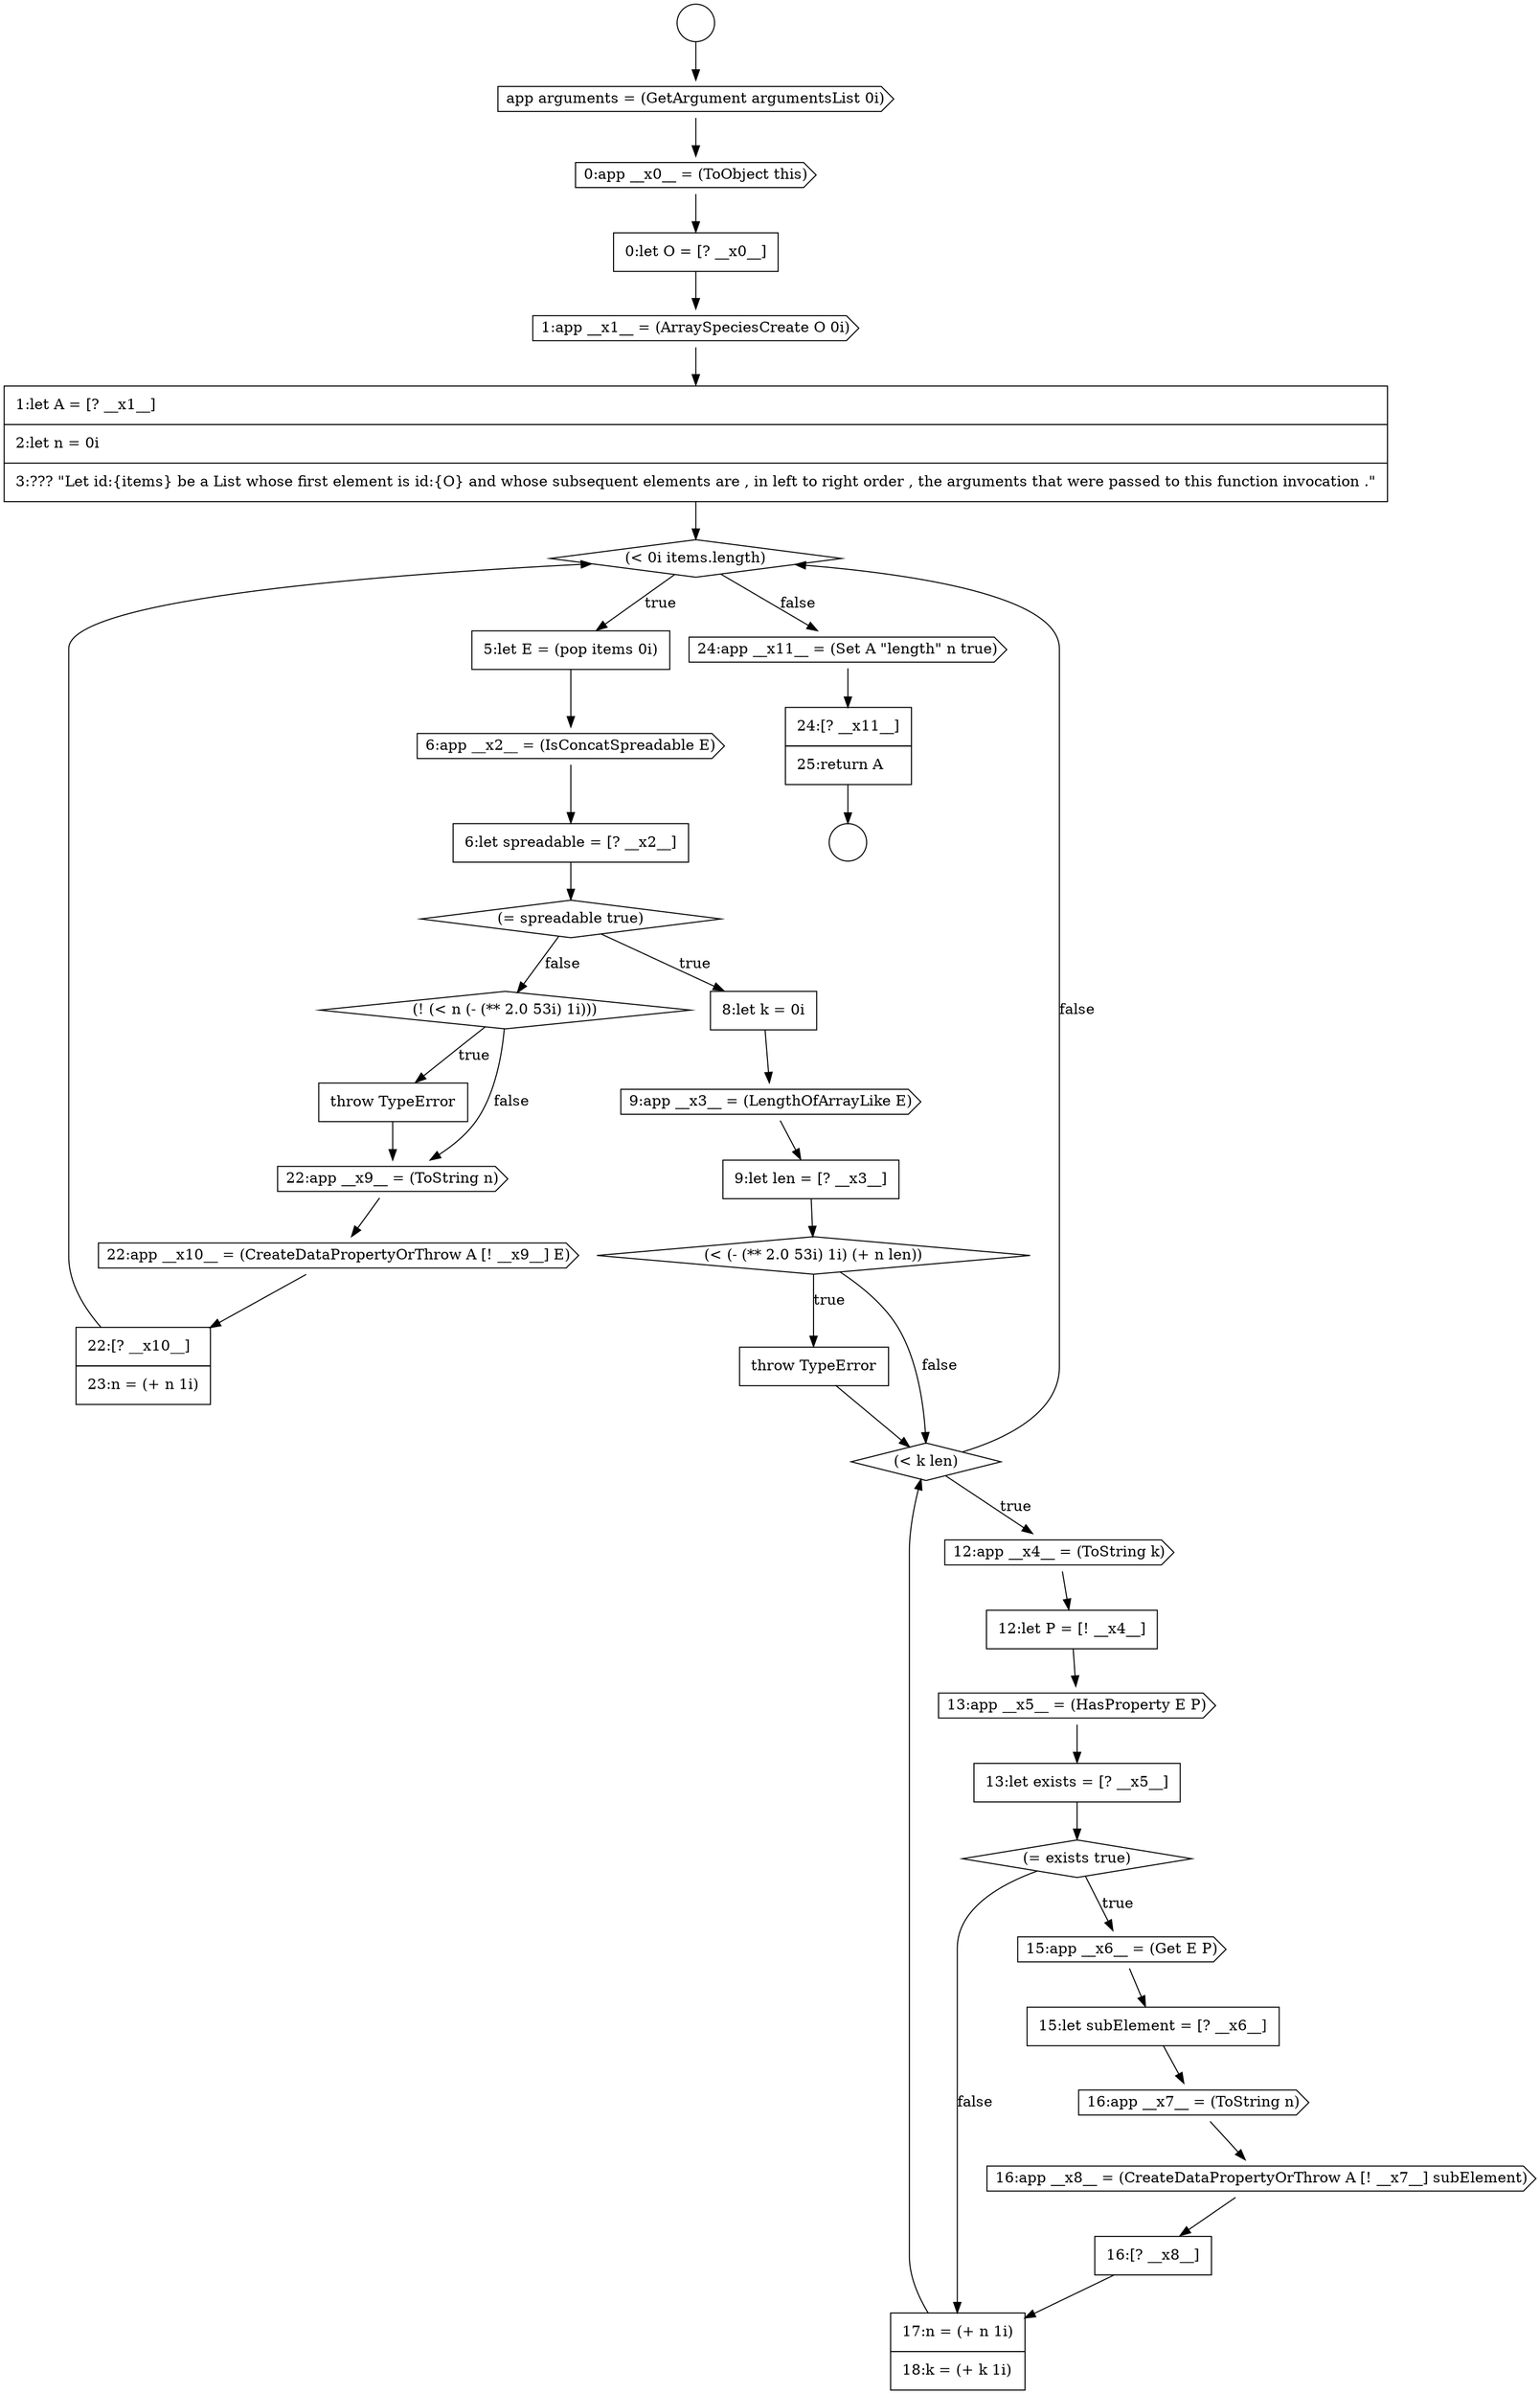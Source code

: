 digraph {
  node15380 [shape=none, margin=0, label=<<font color="black">
    <table border="0" cellborder="1" cellspacing="0" cellpadding="10">
      <tr><td align="left">1:let A = [? __x1__]</td></tr>
      <tr><td align="left">2:let n = 0i</td></tr>
      <tr><td align="left">3:??? &quot;Let id:{items} be a List whose first element is id:{O} and whose subsequent elements are , in left to right order , the arguments that were passed to this function invocation .&quot;</td></tr>
    </table>
  </font>> color="black" fillcolor="white" style=filled]
  node15408 [shape=cds, label=<<font color="black">24:app __x11__ = (Set A &quot;length&quot; n true)</font>> color="black" fillcolor="white" style=filled]
  node15384 [shape=none, margin=0, label=<<font color="black">
    <table border="0" cellborder="1" cellspacing="0" cellpadding="10">
      <tr><td align="left">6:let spreadable = [? __x2__]</td></tr>
    </table>
  </font>> color="black" fillcolor="white" style=filled]
  node15403 [shape=diamond, label=<<font color="black">(! (&lt; n (- (** 2.0 53i) 1i)))</font>> color="black" fillcolor="white" style=filled]
  node15407 [shape=none, margin=0, label=<<font color="black">
    <table border="0" cellborder="1" cellspacing="0" cellpadding="10">
      <tr><td align="left">22:[? __x10__]</td></tr>
      <tr><td align="left">23:n = (+ n 1i)</td></tr>
    </table>
  </font>> color="black" fillcolor="white" style=filled]
  node15383 [shape=cds, label=<<font color="black">6:app __x2__ = (IsConcatSpreadable E)</font>> color="black" fillcolor="white" style=filled]
  node15388 [shape=none, margin=0, label=<<font color="black">
    <table border="0" cellborder="1" cellspacing="0" cellpadding="10">
      <tr><td align="left">9:let len = [? __x3__]</td></tr>
    </table>
  </font>> color="black" fillcolor="white" style=filled]
  node15395 [shape=none, margin=0, label=<<font color="black">
    <table border="0" cellborder="1" cellspacing="0" cellpadding="10">
      <tr><td align="left">13:let exists = [? __x5__]</td></tr>
    </table>
  </font>> color="black" fillcolor="white" style=filled]
  node15405 [shape=cds, label=<<font color="black">22:app __x9__ = (ToString n)</font>> color="black" fillcolor="white" style=filled]
  node15375 [shape=circle label=" " color="black" fillcolor="white" style=filled]
  node15396 [shape=diamond, label=<<font color="black">(= exists true)</font>> color="black" fillcolor="white" style=filled]
  node15397 [shape=cds, label=<<font color="black">15:app __x6__ = (Get E P)</font>> color="black" fillcolor="white" style=filled]
  node15377 [shape=cds, label=<<font color="black">0:app __x0__ = (ToObject this)</font>> color="black" fillcolor="white" style=filled]
  node15404 [shape=none, margin=0, label=<<font color="black">
    <table border="0" cellborder="1" cellspacing="0" cellpadding="10">
      <tr><td align="left">throw TypeError</td></tr>
    </table>
  </font>> color="black" fillcolor="white" style=filled]
  node15393 [shape=none, margin=0, label=<<font color="black">
    <table border="0" cellborder="1" cellspacing="0" cellpadding="10">
      <tr><td align="left">12:let P = [! __x4__]</td></tr>
    </table>
  </font>> color="black" fillcolor="white" style=filled]
  node15376 [shape=cds, label=<<font color="black">app arguments = (GetArgument argumentsList 0i)</font>> color="black" fillcolor="white" style=filled]
  node15387 [shape=cds, label=<<font color="black">9:app __x3__ = (LengthOfArrayLike E)</font>> color="black" fillcolor="white" style=filled]
  node15394 [shape=cds, label=<<font color="black">13:app __x5__ = (HasProperty E P)</font>> color="black" fillcolor="white" style=filled]
  node15398 [shape=none, margin=0, label=<<font color="black">
    <table border="0" cellborder="1" cellspacing="0" cellpadding="10">
      <tr><td align="left">15:let subElement = [? __x6__]</td></tr>
    </table>
  </font>> color="black" fillcolor="white" style=filled]
  node15409 [shape=none, margin=0, label=<<font color="black">
    <table border="0" cellborder="1" cellspacing="0" cellpadding="10">
      <tr><td align="left">24:[? __x11__]</td></tr>
      <tr><td align="left">25:return A</td></tr>
    </table>
  </font>> color="black" fillcolor="white" style=filled]
  node15402 [shape=none, margin=0, label=<<font color="black">
    <table border="0" cellborder="1" cellspacing="0" cellpadding="10">
      <tr><td align="left">17:n = (+ n 1i)</td></tr>
      <tr><td align="left">18:k = (+ k 1i)</td></tr>
    </table>
  </font>> color="black" fillcolor="white" style=filled]
  node15379 [shape=cds, label=<<font color="black">1:app __x1__ = (ArraySpeciesCreate O 0i)</font>> color="black" fillcolor="white" style=filled]
  node15392 [shape=cds, label=<<font color="black">12:app __x4__ = (ToString k)</font>> color="black" fillcolor="white" style=filled]
  node15374 [shape=circle label=" " color="black" fillcolor="white" style=filled]
  node15399 [shape=cds, label=<<font color="black">16:app __x7__ = (ToString n)</font>> color="black" fillcolor="white" style=filled]
  node15391 [shape=diamond, label=<<font color="black">(&lt; k len)</font>> color="black" fillcolor="white" style=filled]
  node15382 [shape=none, margin=0, label=<<font color="black">
    <table border="0" cellborder="1" cellspacing="0" cellpadding="10">
      <tr><td align="left">5:let E = (pop items 0i)</td></tr>
    </table>
  </font>> color="black" fillcolor="white" style=filled]
  node15406 [shape=cds, label=<<font color="black">22:app __x10__ = (CreateDataPropertyOrThrow A [! __x9__] E)</font>> color="black" fillcolor="white" style=filled]
  node15401 [shape=none, margin=0, label=<<font color="black">
    <table border="0" cellborder="1" cellspacing="0" cellpadding="10">
      <tr><td align="left">16:[? __x8__]</td></tr>
    </table>
  </font>> color="black" fillcolor="white" style=filled]
  node15389 [shape=diamond, label=<<font color="black">(&lt; (- (** 2.0 53i) 1i) (+ n len))</font>> color="black" fillcolor="white" style=filled]
  node15378 [shape=none, margin=0, label=<<font color="black">
    <table border="0" cellborder="1" cellspacing="0" cellpadding="10">
      <tr><td align="left">0:let O = [? __x0__]</td></tr>
    </table>
  </font>> color="black" fillcolor="white" style=filled]
  node15385 [shape=diamond, label=<<font color="black">(= spreadable true)</font>> color="black" fillcolor="white" style=filled]
  node15400 [shape=cds, label=<<font color="black">16:app __x8__ = (CreateDataPropertyOrThrow A [! __x7__] subElement)</font>> color="black" fillcolor="white" style=filled]
  node15390 [shape=none, margin=0, label=<<font color="black">
    <table border="0" cellborder="1" cellspacing="0" cellpadding="10">
      <tr><td align="left">throw TypeError</td></tr>
    </table>
  </font>> color="black" fillcolor="white" style=filled]
  node15381 [shape=diamond, label=<<font color="black">(&lt; 0i items.length)</font>> color="black" fillcolor="white" style=filled]
  node15386 [shape=none, margin=0, label=<<font color="black">
    <table border="0" cellborder="1" cellspacing="0" cellpadding="10">
      <tr><td align="left">8:let k = 0i</td></tr>
    </table>
  </font>> color="black" fillcolor="white" style=filled]
  node15390 -> node15391 [ color="black"]
  node15393 -> node15394 [ color="black"]
  node15401 -> node15402 [ color="black"]
  node15406 -> node15407 [ color="black"]
  node15400 -> node15401 [ color="black"]
  node15408 -> node15409 [ color="black"]
  node15387 -> node15388 [ color="black"]
  node15392 -> node15393 [ color="black"]
  node15403 -> node15404 [label=<<font color="black">true</font>> color="black"]
  node15403 -> node15405 [label=<<font color="black">false</font>> color="black"]
  node15389 -> node15390 [label=<<font color="black">true</font>> color="black"]
  node15389 -> node15391 [label=<<font color="black">false</font>> color="black"]
  node15394 -> node15395 [ color="black"]
  node15402 -> node15391 [ color="black"]
  node15391 -> node15392 [label=<<font color="black">true</font>> color="black"]
  node15391 -> node15381 [label=<<font color="black">false</font>> color="black"]
  node15382 -> node15383 [ color="black"]
  node15395 -> node15396 [ color="black"]
  node15381 -> node15382 [label=<<font color="black">true</font>> color="black"]
  node15381 -> node15408 [label=<<font color="black">false</font>> color="black"]
  node15384 -> node15385 [ color="black"]
  node15378 -> node15379 [ color="black"]
  node15379 -> node15380 [ color="black"]
  node15404 -> node15405 [ color="black"]
  node15399 -> node15400 [ color="black"]
  node15405 -> node15406 [ color="black"]
  node15376 -> node15377 [ color="black"]
  node15385 -> node15386 [label=<<font color="black">true</font>> color="black"]
  node15385 -> node15403 [label=<<font color="black">false</font>> color="black"]
  node15374 -> node15376 [ color="black"]
  node15383 -> node15384 [ color="black"]
  node15386 -> node15387 [ color="black"]
  node15377 -> node15378 [ color="black"]
  node15409 -> node15375 [ color="black"]
  node15396 -> node15397 [label=<<font color="black">true</font>> color="black"]
  node15396 -> node15402 [label=<<font color="black">false</font>> color="black"]
  node15407 -> node15381 [ color="black"]
  node15398 -> node15399 [ color="black"]
  node15397 -> node15398 [ color="black"]
  node15380 -> node15381 [ color="black"]
  node15388 -> node15389 [ color="black"]
}
